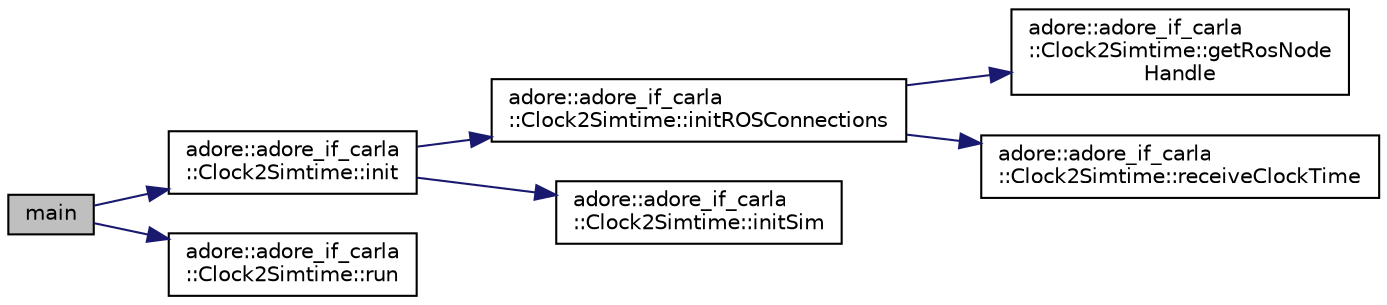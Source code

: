 digraph "main"
{
 // LATEX_PDF_SIZE
  edge [fontname="Helvetica",fontsize="10",labelfontname="Helvetica",labelfontsize="10"];
  node [fontname="Helvetica",fontsize="10",shape=record];
  rankdir="LR";
  Node1 [label="main",height=0.2,width=0.4,color="black", fillcolor="grey75", style="filled", fontcolor="black",tooltip=" "];
  Node1 -> Node2 [color="midnightblue",fontsize="10",style="solid",fontname="Helvetica"];
  Node2 [label="adore::adore_if_carla\l::Clock2Simtime::init",height=0.2,width=0.4,color="black", fillcolor="white", style="filled",URL="$classadore_1_1adore__if__carla_1_1Clock2Simtime.html#afa29c4b7c7f68fcc4797257c0407bc44",tooltip=" "];
  Node2 -> Node3 [color="midnightblue",fontsize="10",style="solid",fontname="Helvetica"];
  Node3 [label="adore::adore_if_carla\l::Clock2Simtime::initROSConnections",height=0.2,width=0.4,color="black", fillcolor="white", style="filled",URL="$classadore_1_1adore__if__carla_1_1Clock2Simtime.html#afd90db46a94cb68b541c2f93f7c5d9ac",tooltip=" "];
  Node3 -> Node4 [color="midnightblue",fontsize="10",style="solid",fontname="Helvetica"];
  Node4 [label="adore::adore_if_carla\l::Clock2Simtime::getRosNode\lHandle",height=0.2,width=0.4,color="black", fillcolor="white", style="filled",URL="$classadore_1_1adore__if__carla_1_1Clock2Simtime.html#aa1de7db25afc9a8dfd21ce41c39fe8be",tooltip=" "];
  Node3 -> Node5 [color="midnightblue",fontsize="10",style="solid",fontname="Helvetica"];
  Node5 [label="adore::adore_if_carla\l::Clock2Simtime::receiveClockTime",height=0.2,width=0.4,color="black", fillcolor="white", style="filled",URL="$classadore_1_1adore__if__carla_1_1Clock2Simtime.html#a2487965a5f428fc3e24aebdc705b4e37",tooltip=" "];
  Node2 -> Node6 [color="midnightblue",fontsize="10",style="solid",fontname="Helvetica"];
  Node6 [label="adore::adore_if_carla\l::Clock2Simtime::initSim",height=0.2,width=0.4,color="black", fillcolor="white", style="filled",URL="$classadore_1_1adore__if__carla_1_1Clock2Simtime.html#a690906a78c54c7fba6e3636d567cbdcc",tooltip=" "];
  Node1 -> Node7 [color="midnightblue",fontsize="10",style="solid",fontname="Helvetica"];
  Node7 [label="adore::adore_if_carla\l::Clock2Simtime::run",height=0.2,width=0.4,color="black", fillcolor="white", style="filled",URL="$classadore_1_1adore__if__carla_1_1Clock2Simtime.html#a2d3ce81f3aa69363e64dd53c1d9e21b3",tooltip=" "];
}
